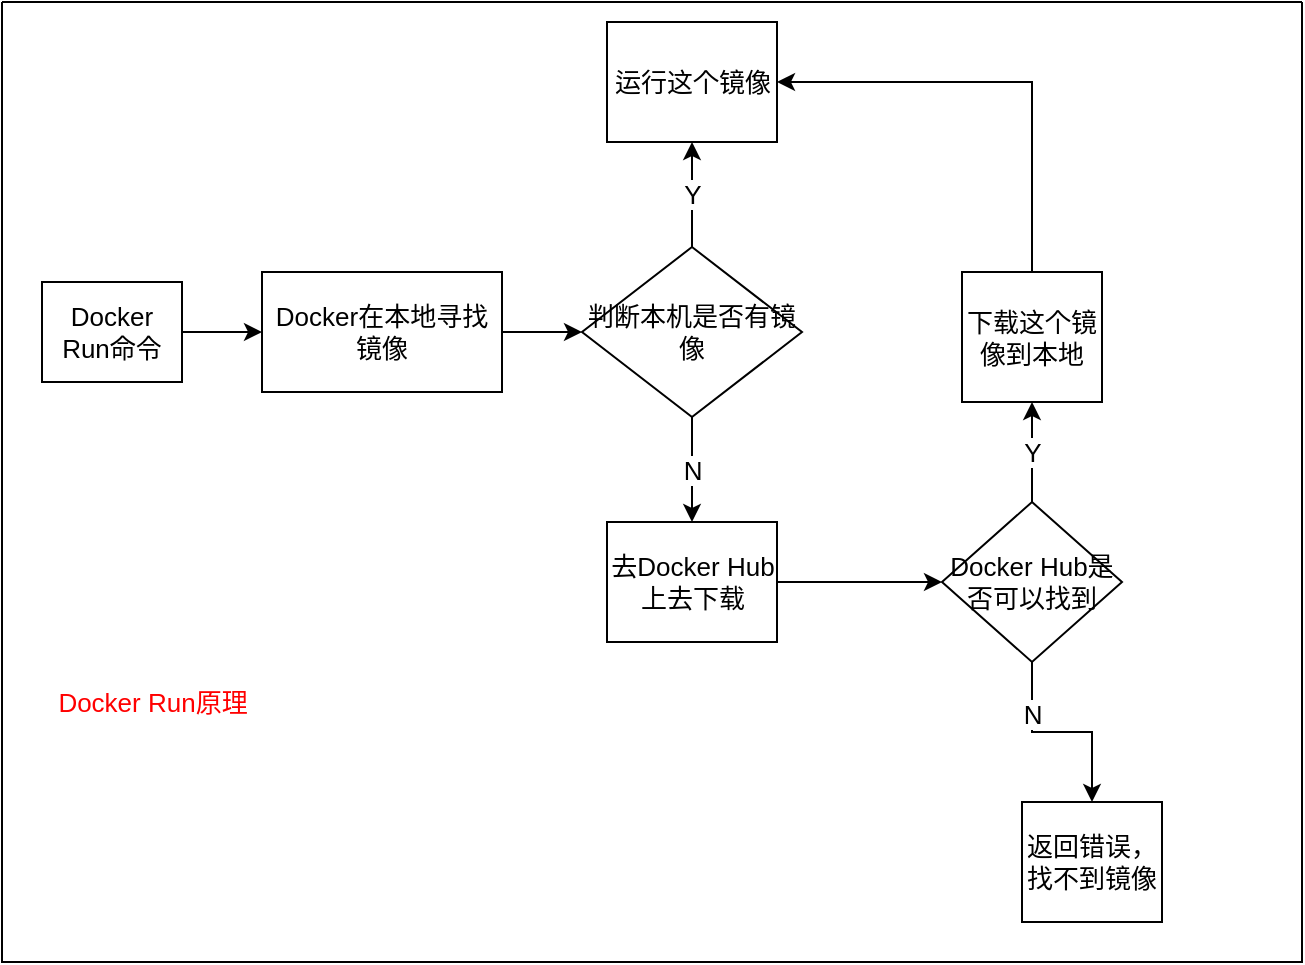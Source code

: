 <mxfile version="14.6.13" type="device"><diagram id="VWQxWLr-i6smUpcaCLtI" name="Page-1"><mxGraphModel dx="946" dy="626" grid="1" gridSize="10" guides="1" tooltips="1" connect="1" arrows="1" fold="1" page="1" pageScale="1" pageWidth="827" pageHeight="1169" math="0" shadow="0"><root><mxCell id="0"/><mxCell id="1" parent="0"/><mxCell id="4Q728TcN7nbU7DVBff3z-5" style="edgeStyle=orthogonalEdgeStyle;rounded=0;orthogonalLoop=1;jettySize=auto;html=1;exitX=1;exitY=0.5;exitDx=0;exitDy=0;entryX=0;entryY=0.5;entryDx=0;entryDy=0;fontSize=16;" edge="1" parent="1" source="4Q728TcN7nbU7DVBff3z-3" target="4Q728TcN7nbU7DVBff3z-4"><mxGeometry relative="1" as="geometry"/></mxCell><mxCell id="4Q728TcN7nbU7DVBff3z-3" value="Docker Run命令" style="rounded=0;whiteSpace=wrap;html=1;fontSize=13;" vertex="1" parent="1"><mxGeometry x="110" y="340" width="70" height="50" as="geometry"/></mxCell><mxCell id="4Q728TcN7nbU7DVBff3z-7" value="" style="edgeStyle=orthogonalEdgeStyle;rounded=0;orthogonalLoop=1;jettySize=auto;html=1;exitX=1;exitY=0.5;exitDx=0;exitDy=0;fontSize=16;" edge="1" parent="1" source="4Q728TcN7nbU7DVBff3z-4" target="4Q728TcN7nbU7DVBff3z-6"><mxGeometry relative="1" as="geometry"/></mxCell><mxCell id="4Q728TcN7nbU7DVBff3z-4" value="Docker在本地寻找镜像" style="rounded=0;whiteSpace=wrap;html=1;fontSize=13;" vertex="1" parent="1"><mxGeometry x="220" y="335" width="120" height="60" as="geometry"/></mxCell><mxCell id="4Q728TcN7nbU7DVBff3z-10" value="Y" style="edgeStyle=orthogonalEdgeStyle;rounded=0;orthogonalLoop=1;jettySize=auto;html=1;exitX=0.5;exitY=0;exitDx=0;exitDy=0;fontSize=13;" edge="1" parent="1" source="4Q728TcN7nbU7DVBff3z-6" target="4Q728TcN7nbU7DVBff3z-9"><mxGeometry relative="1" as="geometry"/></mxCell><mxCell id="4Q728TcN7nbU7DVBff3z-12" value="N" style="edgeStyle=orthogonalEdgeStyle;rounded=0;orthogonalLoop=1;jettySize=auto;html=1;exitX=0.5;exitY=1;exitDx=0;exitDy=0;entryX=0.5;entryY=0;entryDx=0;entryDy=0;fontSize=13;" edge="1" parent="1" source="4Q728TcN7nbU7DVBff3z-6" target="4Q728TcN7nbU7DVBff3z-11"><mxGeometry relative="1" as="geometry"/></mxCell><mxCell id="4Q728TcN7nbU7DVBff3z-6" value="判断本机是否有镜像" style="rhombus;whiteSpace=wrap;html=1;fontSize=13;" vertex="1" parent="1"><mxGeometry x="380" y="322.5" width="110" height="85" as="geometry"/></mxCell><mxCell id="4Q728TcN7nbU7DVBff3z-9" value="运行这个镜像" style="rounded=0;whiteSpace=wrap;html=1;fontSize=13;" vertex="1" parent="1"><mxGeometry x="392.5" y="210" width="85" height="60" as="geometry"/></mxCell><mxCell id="4Q728TcN7nbU7DVBff3z-14" style="edgeStyle=orthogonalEdgeStyle;rounded=0;orthogonalLoop=1;jettySize=auto;html=1;exitX=1;exitY=0.5;exitDx=0;exitDy=0;entryX=0;entryY=0.5;entryDx=0;entryDy=0;fontSize=13;" edge="1" parent="1" source="4Q728TcN7nbU7DVBff3z-11" target="4Q728TcN7nbU7DVBff3z-13"><mxGeometry relative="1" as="geometry"/></mxCell><mxCell id="4Q728TcN7nbU7DVBff3z-11" value="去Docker Hub上去下载" style="whiteSpace=wrap;html=1;fontSize=13;" vertex="1" parent="1"><mxGeometry x="392.5" y="460" width="85" height="60" as="geometry"/></mxCell><mxCell id="4Q728TcN7nbU7DVBff3z-17" value="Y" style="edgeStyle=orthogonalEdgeStyle;rounded=0;orthogonalLoop=1;jettySize=auto;html=1;exitX=0.5;exitY=0;exitDx=0;exitDy=0;entryX=0.5;entryY=1;entryDx=0;entryDy=0;fontSize=13;" edge="1" parent="1" source="4Q728TcN7nbU7DVBff3z-13" target="4Q728TcN7nbU7DVBff3z-16"><mxGeometry relative="1" as="geometry"/></mxCell><mxCell id="4Q728TcN7nbU7DVBff3z-21" style="edgeStyle=orthogonalEdgeStyle;rounded=0;orthogonalLoop=1;jettySize=auto;html=1;exitX=0.5;exitY=1;exitDx=0;exitDy=0;entryX=0.5;entryY=0;entryDx=0;entryDy=0;fontSize=13;" edge="1" parent="1" source="4Q728TcN7nbU7DVBff3z-13" target="4Q728TcN7nbU7DVBff3z-20"><mxGeometry relative="1" as="geometry"/></mxCell><mxCell id="4Q728TcN7nbU7DVBff3z-22" value="N" style="edgeLabel;html=1;align=center;verticalAlign=middle;resizable=0;points=[];fontSize=13;" vertex="1" connectable="0" parent="4Q728TcN7nbU7DVBff3z-21"><mxGeometry x="-0.72" y="3" relative="1" as="geometry"><mxPoint x="-3" y="12" as="offset"/></mxGeometry></mxCell><mxCell id="4Q728TcN7nbU7DVBff3z-13" value="Docker Hub是否可以找到" style="rhombus;whiteSpace=wrap;html=1;fontSize=13;" vertex="1" parent="1"><mxGeometry x="560" y="450" width="90" height="80" as="geometry"/></mxCell><mxCell id="4Q728TcN7nbU7DVBff3z-18" style="edgeStyle=orthogonalEdgeStyle;rounded=0;orthogonalLoop=1;jettySize=auto;html=1;exitX=0.5;exitY=0;exitDx=0;exitDy=0;entryX=1;entryY=0.5;entryDx=0;entryDy=0;fontSize=13;" edge="1" parent="1" source="4Q728TcN7nbU7DVBff3z-16" target="4Q728TcN7nbU7DVBff3z-9"><mxGeometry relative="1" as="geometry"/></mxCell><mxCell id="4Q728TcN7nbU7DVBff3z-16" value="下载这个镜像到本地" style="whiteSpace=wrap;html=1;fontSize=13;" vertex="1" parent="1"><mxGeometry x="570" y="335" width="70" height="65" as="geometry"/></mxCell><mxCell id="4Q728TcN7nbU7DVBff3z-19" value="" style="swimlane;startSize=0;fontSize=13;" vertex="1" parent="1"><mxGeometry x="90" y="200" width="650" height="480" as="geometry"><mxRectangle x="90" y="170" width="50" height="40" as="alternateBounds"/></mxGeometry></mxCell><mxCell id="4Q728TcN7nbU7DVBff3z-20" value="返回错误，找不到镜像" style="whiteSpace=wrap;html=1;fontSize=13;" vertex="1" parent="4Q728TcN7nbU7DVBff3z-19"><mxGeometry x="510" y="400" width="70" height="60" as="geometry"/></mxCell><mxCell id="4Q728TcN7nbU7DVBff3z-27" value="Docker Run原理" style="text;html=1;align=center;verticalAlign=middle;resizable=0;points=[];autosize=1;strokeColor=none;fontSize=13;fontColor=#FF0000;" vertex="1" parent="4Q728TcN7nbU7DVBff3z-19"><mxGeometry x="20" y="340" width="110" height="20" as="geometry"/></mxCell></root></mxGraphModel></diagram></mxfile>